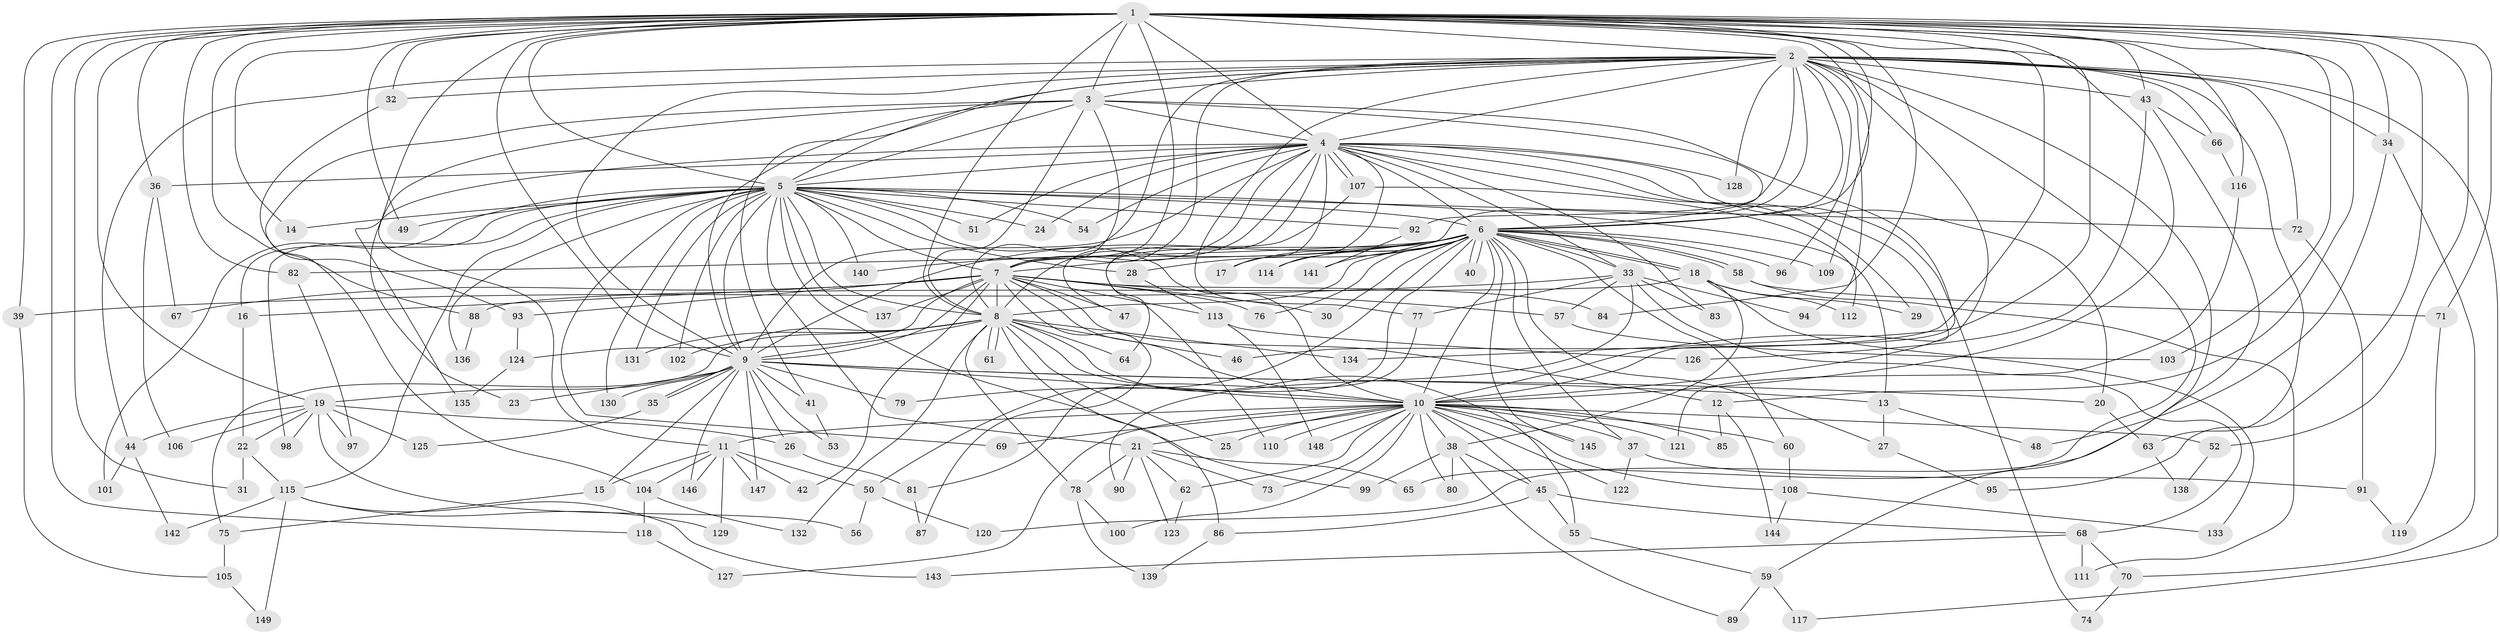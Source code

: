 // Generated by graph-tools (version 1.1) at 2025/46/03/09/25 04:46:39]
// undirected, 149 vertices, 323 edges
graph export_dot {
graph [start="1"]
  node [color=gray90,style=filled];
  1;
  2;
  3;
  4;
  5;
  6;
  7;
  8;
  9;
  10;
  11;
  12;
  13;
  14;
  15;
  16;
  17;
  18;
  19;
  20;
  21;
  22;
  23;
  24;
  25;
  26;
  27;
  28;
  29;
  30;
  31;
  32;
  33;
  34;
  35;
  36;
  37;
  38;
  39;
  40;
  41;
  42;
  43;
  44;
  45;
  46;
  47;
  48;
  49;
  50;
  51;
  52;
  53;
  54;
  55;
  56;
  57;
  58;
  59;
  60;
  61;
  62;
  63;
  64;
  65;
  66;
  67;
  68;
  69;
  70;
  71;
  72;
  73;
  74;
  75;
  76;
  77;
  78;
  79;
  80;
  81;
  82;
  83;
  84;
  85;
  86;
  87;
  88;
  89;
  90;
  91;
  92;
  93;
  94;
  95;
  96;
  97;
  98;
  99;
  100;
  101;
  102;
  103;
  104;
  105;
  106;
  107;
  108;
  109;
  110;
  111;
  112;
  113;
  114;
  115;
  116;
  117;
  118;
  119;
  120;
  121;
  122;
  123;
  124;
  125;
  126;
  127;
  128;
  129;
  130;
  131;
  132;
  133;
  134;
  135;
  136;
  137;
  138;
  139;
  140;
  141;
  142;
  143;
  144;
  145;
  146;
  147;
  148;
  149;
  1 -- 2;
  1 -- 3;
  1 -- 4;
  1 -- 5;
  1 -- 6;
  1 -- 7;
  1 -- 8;
  1 -- 9;
  1 -- 10;
  1 -- 11;
  1 -- 12;
  1 -- 14;
  1 -- 19;
  1 -- 31;
  1 -- 32;
  1 -- 34;
  1 -- 36;
  1 -- 39;
  1 -- 43;
  1 -- 46;
  1 -- 49;
  1 -- 52;
  1 -- 71;
  1 -- 82;
  1 -- 84;
  1 -- 88;
  1 -- 95;
  1 -- 103;
  1 -- 109;
  1 -- 116;
  1 -- 118;
  1 -- 134;
  2 -- 3;
  2 -- 4;
  2 -- 5;
  2 -- 6;
  2 -- 7;
  2 -- 8;
  2 -- 9;
  2 -- 10;
  2 -- 32;
  2 -- 34;
  2 -- 41;
  2 -- 43;
  2 -- 44;
  2 -- 59;
  2 -- 63;
  2 -- 64;
  2 -- 65;
  2 -- 66;
  2 -- 72;
  2 -- 77;
  2 -- 92;
  2 -- 94;
  2 -- 96;
  2 -- 117;
  2 -- 128;
  3 -- 4;
  3 -- 5;
  3 -- 6;
  3 -- 7;
  3 -- 8;
  3 -- 9;
  3 -- 10;
  3 -- 23;
  3 -- 104;
  4 -- 5;
  4 -- 6;
  4 -- 7;
  4 -- 8;
  4 -- 9;
  4 -- 10;
  4 -- 17;
  4 -- 20;
  4 -- 24;
  4 -- 29;
  4 -- 33;
  4 -- 36;
  4 -- 47;
  4 -- 51;
  4 -- 54;
  4 -- 74;
  4 -- 83;
  4 -- 107;
  4 -- 107;
  4 -- 114;
  4 -- 128;
  4 -- 135;
  5 -- 6;
  5 -- 7;
  5 -- 8;
  5 -- 9;
  5 -- 10;
  5 -- 13;
  5 -- 14;
  5 -- 16;
  5 -- 21;
  5 -- 24;
  5 -- 28;
  5 -- 49;
  5 -- 51;
  5 -- 54;
  5 -- 69;
  5 -- 72;
  5 -- 92;
  5 -- 98;
  5 -- 99;
  5 -- 101;
  5 -- 102;
  5 -- 115;
  5 -- 130;
  5 -- 131;
  5 -- 136;
  5 -- 137;
  5 -- 140;
  6 -- 7;
  6 -- 8;
  6 -- 9;
  6 -- 10;
  6 -- 17;
  6 -- 18;
  6 -- 18;
  6 -- 27;
  6 -- 28;
  6 -- 30;
  6 -- 33;
  6 -- 37;
  6 -- 40;
  6 -- 40;
  6 -- 50;
  6 -- 58;
  6 -- 58;
  6 -- 60;
  6 -- 76;
  6 -- 79;
  6 -- 82;
  6 -- 96;
  6 -- 109;
  6 -- 114;
  6 -- 140;
  6 -- 141;
  6 -- 145;
  7 -- 8;
  7 -- 9;
  7 -- 10;
  7 -- 12;
  7 -- 16;
  7 -- 30;
  7 -- 42;
  7 -- 47;
  7 -- 57;
  7 -- 67;
  7 -- 76;
  7 -- 84;
  7 -- 87;
  7 -- 93;
  7 -- 113;
  7 -- 124;
  7 -- 137;
  8 -- 9;
  8 -- 10;
  8 -- 25;
  8 -- 46;
  8 -- 55;
  8 -- 61;
  8 -- 61;
  8 -- 64;
  8 -- 75;
  8 -- 78;
  8 -- 86;
  8 -- 102;
  8 -- 131;
  8 -- 132;
  8 -- 134;
  9 -- 10;
  9 -- 13;
  9 -- 15;
  9 -- 19;
  9 -- 20;
  9 -- 23;
  9 -- 26;
  9 -- 35;
  9 -- 35;
  9 -- 41;
  9 -- 53;
  9 -- 79;
  9 -- 130;
  9 -- 146;
  9 -- 147;
  10 -- 11;
  10 -- 21;
  10 -- 25;
  10 -- 37;
  10 -- 38;
  10 -- 45;
  10 -- 52;
  10 -- 60;
  10 -- 62;
  10 -- 69;
  10 -- 73;
  10 -- 80;
  10 -- 85;
  10 -- 100;
  10 -- 108;
  10 -- 110;
  10 -- 121;
  10 -- 122;
  10 -- 127;
  10 -- 145;
  10 -- 148;
  11 -- 15;
  11 -- 42;
  11 -- 50;
  11 -- 104;
  11 -- 129;
  11 -- 146;
  11 -- 147;
  12 -- 85;
  12 -- 144;
  13 -- 27;
  13 -- 48;
  15 -- 75;
  16 -- 22;
  18 -- 29;
  18 -- 38;
  18 -- 88;
  18 -- 112;
  18 -- 133;
  19 -- 22;
  19 -- 26;
  19 -- 44;
  19 -- 56;
  19 -- 97;
  19 -- 98;
  19 -- 106;
  19 -- 125;
  20 -- 63;
  21 -- 62;
  21 -- 65;
  21 -- 73;
  21 -- 78;
  21 -- 90;
  21 -- 123;
  22 -- 31;
  22 -- 115;
  26 -- 81;
  27 -- 95;
  28 -- 113;
  32 -- 93;
  33 -- 39;
  33 -- 57;
  33 -- 68;
  33 -- 77;
  33 -- 83;
  33 -- 90;
  33 -- 94;
  34 -- 48;
  34 -- 70;
  35 -- 125;
  36 -- 67;
  36 -- 106;
  37 -- 91;
  37 -- 122;
  38 -- 45;
  38 -- 80;
  38 -- 89;
  38 -- 99;
  39 -- 105;
  41 -- 53;
  43 -- 66;
  43 -- 120;
  43 -- 126;
  44 -- 101;
  44 -- 142;
  45 -- 55;
  45 -- 68;
  45 -- 86;
  50 -- 56;
  50 -- 120;
  52 -- 138;
  55 -- 59;
  57 -- 103;
  58 -- 71;
  58 -- 111;
  59 -- 89;
  59 -- 117;
  60 -- 108;
  62 -- 123;
  63 -- 138;
  66 -- 116;
  68 -- 70;
  68 -- 111;
  68 -- 143;
  70 -- 74;
  71 -- 119;
  72 -- 91;
  75 -- 105;
  77 -- 81;
  78 -- 100;
  78 -- 139;
  81 -- 87;
  82 -- 97;
  86 -- 139;
  88 -- 136;
  91 -- 119;
  92 -- 141;
  93 -- 124;
  104 -- 118;
  104 -- 132;
  105 -- 149;
  107 -- 110;
  107 -- 112;
  108 -- 133;
  108 -- 144;
  113 -- 126;
  113 -- 148;
  115 -- 129;
  115 -- 142;
  115 -- 143;
  115 -- 149;
  116 -- 121;
  118 -- 127;
  124 -- 135;
}
